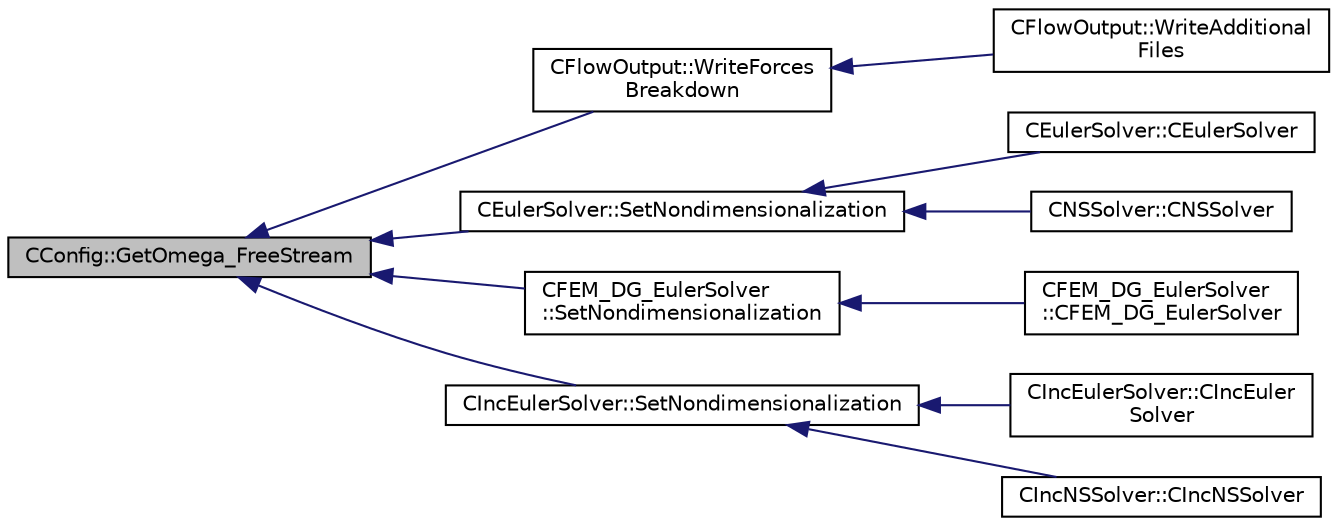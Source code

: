 digraph "CConfig::GetOmega_FreeStream"
{
  edge [fontname="Helvetica",fontsize="10",labelfontname="Helvetica",labelfontsize="10"];
  node [fontname="Helvetica",fontsize="10",shape=record];
  rankdir="LR";
  Node9895 [label="CConfig::GetOmega_FreeStream",height=0.2,width=0.4,color="black", fillcolor="grey75", style="filled", fontcolor="black"];
  Node9895 -> Node9896 [dir="back",color="midnightblue",fontsize="10",style="solid",fontname="Helvetica"];
  Node9896 [label="CFlowOutput::WriteForces\lBreakdown",height=0.2,width=0.4,color="black", fillcolor="white", style="filled",URL="$class_c_flow_output.html#afacedef2006aa6fcf8c9a312b5f4430c",tooltip="Write the forces breakdown file. "];
  Node9896 -> Node9897 [dir="back",color="midnightblue",fontsize="10",style="solid",fontname="Helvetica"];
  Node9897 [label="CFlowOutput::WriteAdditional\lFiles",height=0.2,width=0.4,color="black", fillcolor="white", style="filled",URL="$class_c_flow_output.html#aaac3fb7b2575967b157c306065ab1ea8",tooltip="Write any additional files defined for the current solver. "];
  Node9895 -> Node9898 [dir="back",color="midnightblue",fontsize="10",style="solid",fontname="Helvetica"];
  Node9898 [label="CEulerSolver::SetNondimensionalization",height=0.2,width=0.4,color="black", fillcolor="white", style="filled",URL="$class_c_euler_solver.html#a1c633d6e77fefb2e76308e2ba0af0c2c",tooltip="Set the solver nondimensionalization. "];
  Node9898 -> Node9899 [dir="back",color="midnightblue",fontsize="10",style="solid",fontname="Helvetica"];
  Node9899 [label="CEulerSolver::CEulerSolver",height=0.2,width=0.4,color="black", fillcolor="white", style="filled",URL="$class_c_euler_solver.html#ae1e74218b4e943111b100d7ddcbd4db9"];
  Node9898 -> Node9900 [dir="back",color="midnightblue",fontsize="10",style="solid",fontname="Helvetica"];
  Node9900 [label="CNSSolver::CNSSolver",height=0.2,width=0.4,color="black", fillcolor="white", style="filled",URL="$class_c_n_s_solver.html#a2a8ad49c42b4546696e631cf44b7788b"];
  Node9895 -> Node9901 [dir="back",color="midnightblue",fontsize="10",style="solid",fontname="Helvetica"];
  Node9901 [label="CFEM_DG_EulerSolver\l::SetNondimensionalization",height=0.2,width=0.4,color="black", fillcolor="white", style="filled",URL="$class_c_f_e_m___d_g___euler_solver.html#a31316dc2fe564329d9bb372961b10a3a",tooltip="Set the fluid solver nondimensionalization. "];
  Node9901 -> Node9902 [dir="back",color="midnightblue",fontsize="10",style="solid",fontname="Helvetica"];
  Node9902 [label="CFEM_DG_EulerSolver\l::CFEM_DG_EulerSolver",height=0.2,width=0.4,color="black", fillcolor="white", style="filled",URL="$class_c_f_e_m___d_g___euler_solver.html#a70d30ef9e7cd7620d54ec73f4b1ed28c"];
  Node9895 -> Node9903 [dir="back",color="midnightblue",fontsize="10",style="solid",fontname="Helvetica"];
  Node9903 [label="CIncEulerSolver::SetNondimensionalization",height=0.2,width=0.4,color="black", fillcolor="white", style="filled",URL="$class_c_inc_euler_solver.html#a2cffaa24417cb3803d36d38b3874d6d0",tooltip="Set the solver nondimensionalization. "];
  Node9903 -> Node9904 [dir="back",color="midnightblue",fontsize="10",style="solid",fontname="Helvetica"];
  Node9904 [label="CIncEulerSolver::CIncEuler\lSolver",height=0.2,width=0.4,color="black", fillcolor="white", style="filled",URL="$class_c_inc_euler_solver.html#a91f644b8f9a00215bac5bcd31dfc06d8"];
  Node9903 -> Node9905 [dir="back",color="midnightblue",fontsize="10",style="solid",fontname="Helvetica"];
  Node9905 [label="CIncNSSolver::CIncNSSolver",height=0.2,width=0.4,color="black", fillcolor="white", style="filled",URL="$class_c_inc_n_s_solver.html#a82152ac7e91fb1c5c073d98a1f08e2aa"];
}
